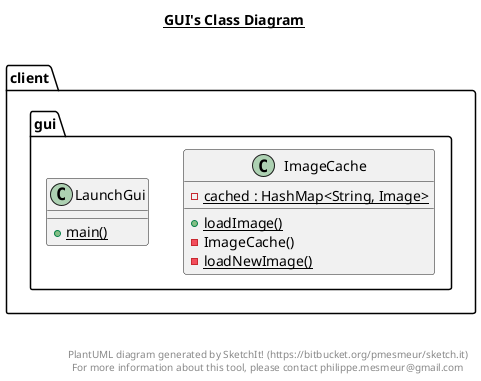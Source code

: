 @startuml

title __GUI's Class Diagram__\n

  namespace client.gui {
    class client.gui.ImageCache {
        {static} - cached : HashMap<String, Image>
        {static} + loadImage()
        - ImageCache()
        {static} - loadNewImage()
    }
  }
  

  namespace client.gui {
    class client.gui.LaunchGui {
        {static} + main()
    }
  }
  



right footer


PlantUML diagram generated by SketchIt! (https://bitbucket.org/pmesmeur/sketch.it)
For more information about this tool, please contact philippe.mesmeur@gmail.com
endfooter

@enduml
